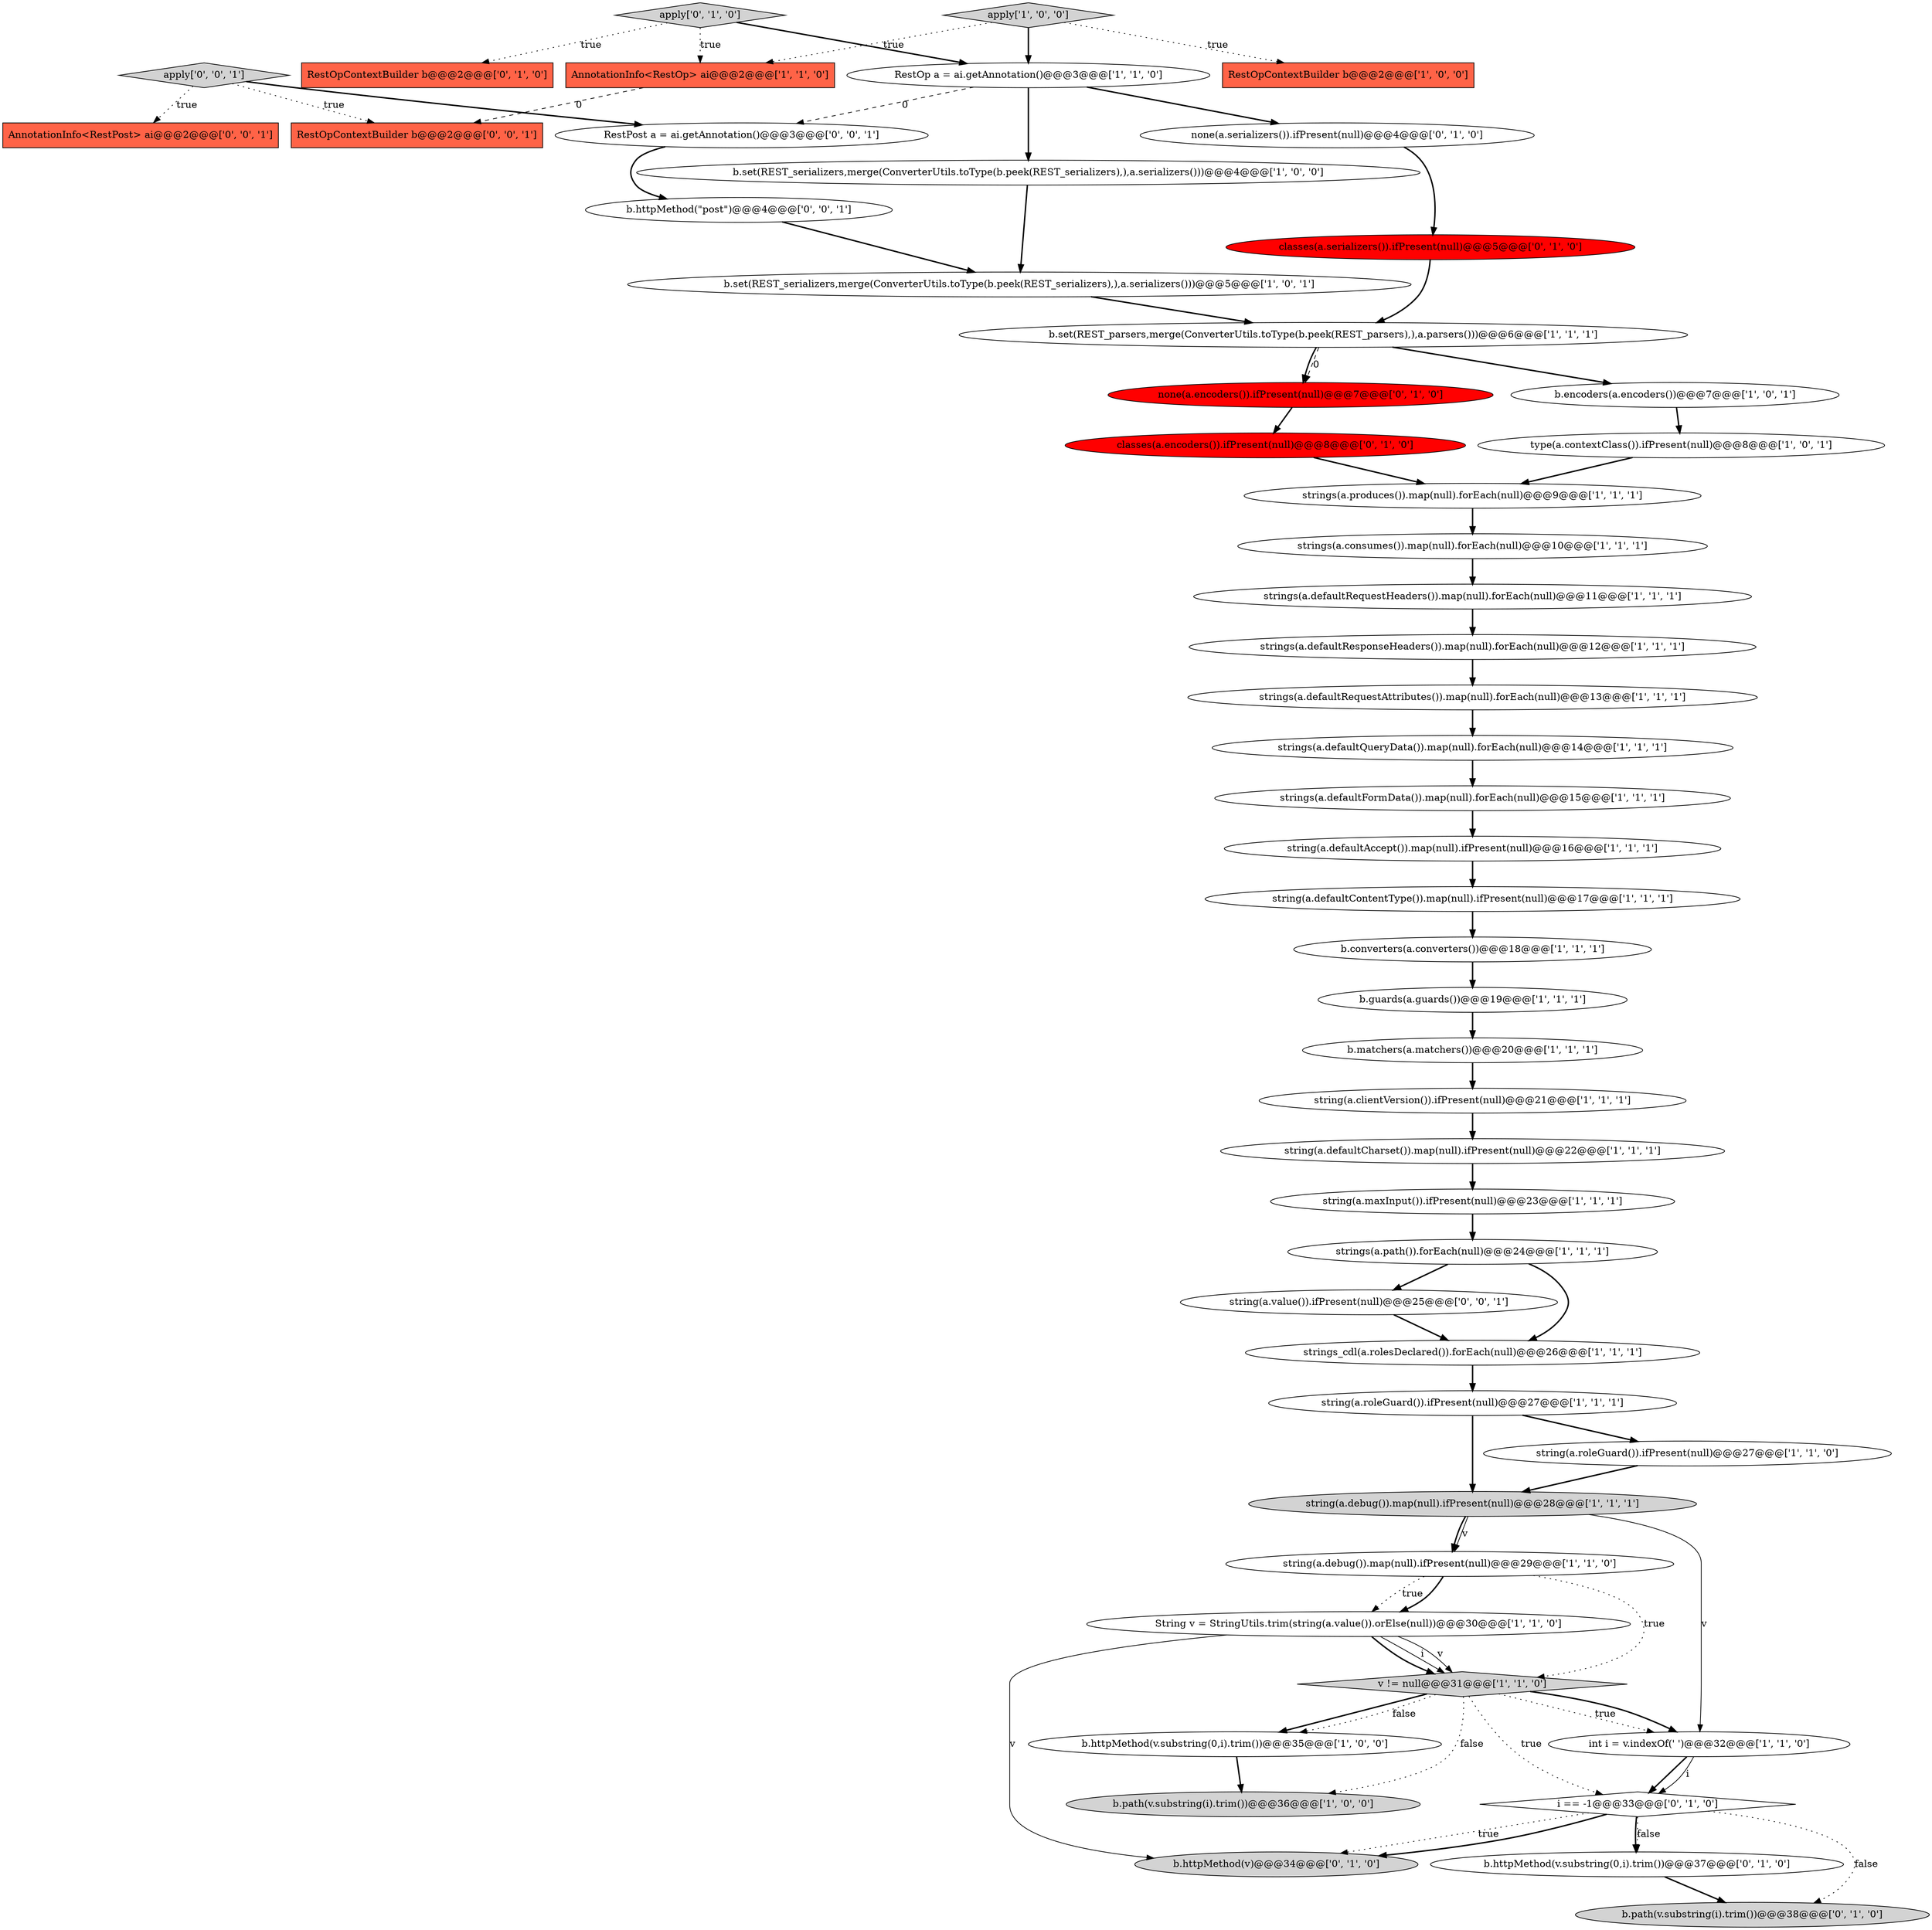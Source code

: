 digraph {
5 [style = filled, label = "string(a.roleGuard()).ifPresent(null)@@@27@@@['1', '1', '1']", fillcolor = white, shape = ellipse image = "AAA0AAABBB1BBB"];
31 [style = filled, label = "strings(a.defaultRequestHeaders()).map(null).forEach(null)@@@11@@@['1', '1', '1']", fillcolor = white, shape = ellipse image = "AAA0AAABBB1BBB"];
39 [style = filled, label = "classes(a.serializers()).ifPresent(null)@@@5@@@['0', '1', '0']", fillcolor = red, shape = ellipse image = "AAA1AAABBB2BBB"];
46 [style = filled, label = "apply['0', '0', '1']", fillcolor = lightgray, shape = diamond image = "AAA0AAABBB3BBB"];
1 [style = filled, label = "strings(a.consumes()).map(null).forEach(null)@@@10@@@['1', '1', '1']", fillcolor = white, shape = ellipse image = "AAA0AAABBB1BBB"];
24 [style = filled, label = "b.set(REST_parsers,merge(ConverterUtils.toType(b.peek(REST_parsers),),a.parsers()))@@@6@@@['1', '1', '1']", fillcolor = white, shape = ellipse image = "AAA0AAABBB1BBB"];
28 [style = filled, label = "b.guards(a.guards())@@@19@@@['1', '1', '1']", fillcolor = white, shape = ellipse image = "AAA0AAABBB1BBB"];
15 [style = filled, label = "v != null@@@31@@@['1', '1', '0']", fillcolor = lightgray, shape = diamond image = "AAA0AAABBB1BBB"];
13 [style = filled, label = "string(a.clientVersion()).ifPresent(null)@@@21@@@['1', '1', '1']", fillcolor = white, shape = ellipse image = "AAA0AAABBB1BBB"];
26 [style = filled, label = "strings(a.defaultQueryData()).map(null).forEach(null)@@@14@@@['1', '1', '1']", fillcolor = white, shape = ellipse image = "AAA0AAABBB1BBB"];
20 [style = filled, label = "string(a.debug()).map(null).ifPresent(null)@@@29@@@['1', '1', '0']", fillcolor = white, shape = ellipse image = "AAA0AAABBB1BBB"];
50 [style = filled, label = "b.httpMethod(\"post\")@@@4@@@['0', '0', '1']", fillcolor = white, shape = ellipse image = "AAA0AAABBB3BBB"];
25 [style = filled, label = "b.set(REST_serializers,merge(ConverterUtils.toType(b.peek(REST_serializers),),a.serializers()))@@@4@@@['1', '0', '0']", fillcolor = white, shape = ellipse image = "AAA0AAABBB1BBB"];
17 [style = filled, label = "int i = v.indexOf(' ')@@@32@@@['1', '1', '0']", fillcolor = white, shape = ellipse image = "AAA0AAABBB1BBB"];
23 [style = filled, label = "b.httpMethod(v.substring(0,i).trim())@@@35@@@['1', '0', '0']", fillcolor = white, shape = ellipse image = "AAA0AAABBB1BBB"];
30 [style = filled, label = "b.set(REST_serializers,merge(ConverterUtils.toType(b.peek(REST_serializers),),a.serializers()))@@@5@@@['1', '0', '1']", fillcolor = white, shape = ellipse image = "AAA0AAABBB1BBB"];
38 [style = filled, label = "b.path(v.substring(i).trim())@@@38@@@['0', '1', '0']", fillcolor = lightgray, shape = ellipse image = "AAA0AAABBB2BBB"];
36 [style = filled, label = "RestOpContextBuilder b@@@2@@@['0', '1', '0']", fillcolor = tomato, shape = box image = "AAA0AAABBB2BBB"];
16 [style = filled, label = "string(a.defaultContentType()).map(null).ifPresent(null)@@@17@@@['1', '1', '1']", fillcolor = white, shape = ellipse image = "AAA0AAABBB1BBB"];
32 [style = filled, label = "AnnotationInfo<RestOp> ai@@@2@@@['1', '1', '0']", fillcolor = tomato, shape = box image = "AAA0AAABBB1BBB"];
40 [style = filled, label = "b.httpMethod(v)@@@34@@@['0', '1', '0']", fillcolor = lightgray, shape = ellipse image = "AAA0AAABBB2BBB"];
6 [style = filled, label = "RestOp a = ai.getAnnotation()@@@3@@@['1', '1', '0']", fillcolor = white, shape = ellipse image = "AAA0AAABBB1BBB"];
49 [style = filled, label = "RestOpContextBuilder b@@@2@@@['0', '0', '1']", fillcolor = tomato, shape = box image = "AAA0AAABBB3BBB"];
33 [style = filled, label = "strings(a.defaultFormData()).map(null).forEach(null)@@@15@@@['1', '1', '1']", fillcolor = white, shape = ellipse image = "AAA0AAABBB1BBB"];
8 [style = filled, label = "strings(a.defaultRequestAttributes()).map(null).forEach(null)@@@13@@@['1', '1', '1']", fillcolor = white, shape = ellipse image = "AAA0AAABBB1BBB"];
35 [style = filled, label = "none(a.encoders()).ifPresent(null)@@@7@@@['0', '1', '0']", fillcolor = red, shape = ellipse image = "AAA1AAABBB2BBB"];
37 [style = filled, label = "apply['0', '1', '0']", fillcolor = lightgray, shape = diamond image = "AAA0AAABBB2BBB"];
41 [style = filled, label = "classes(a.encoders()).ifPresent(null)@@@8@@@['0', '1', '0']", fillcolor = red, shape = ellipse image = "AAA1AAABBB2BBB"];
12 [style = filled, label = "type(a.contextClass()).ifPresent(null)@@@8@@@['1', '0', '1']", fillcolor = white, shape = ellipse image = "AAA0AAABBB1BBB"];
21 [style = filled, label = "string(a.defaultCharset()).map(null).ifPresent(null)@@@22@@@['1', '1', '1']", fillcolor = white, shape = ellipse image = "AAA0AAABBB1BBB"];
10 [style = filled, label = "RestOpContextBuilder b@@@2@@@['1', '0', '0']", fillcolor = tomato, shape = box image = "AAA0AAABBB1BBB"];
22 [style = filled, label = "b.encoders(a.encoders())@@@7@@@['1', '0', '1']", fillcolor = white, shape = ellipse image = "AAA0AAABBB1BBB"];
29 [style = filled, label = "strings(a.path()).forEach(null)@@@24@@@['1', '1', '1']", fillcolor = white, shape = ellipse image = "AAA0AAABBB1BBB"];
44 [style = filled, label = "none(a.serializers()).ifPresent(null)@@@4@@@['0', '1', '0']", fillcolor = white, shape = ellipse image = "AAA0AAABBB2BBB"];
45 [style = filled, label = "string(a.value()).ifPresent(null)@@@25@@@['0', '0', '1']", fillcolor = white, shape = ellipse image = "AAA0AAABBB3BBB"];
3 [style = filled, label = "string(a.maxInput()).ifPresent(null)@@@23@@@['1', '1', '1']", fillcolor = white, shape = ellipse image = "AAA0AAABBB1BBB"];
19 [style = filled, label = "String v = StringUtils.trim(string(a.value()).orElse(null))@@@30@@@['1', '1', '0']", fillcolor = white, shape = ellipse image = "AAA0AAABBB1BBB"];
27 [style = filled, label = "string(a.defaultAccept()).map(null).ifPresent(null)@@@16@@@['1', '1', '1']", fillcolor = white, shape = ellipse image = "AAA0AAABBB1BBB"];
47 [style = filled, label = "RestPost a = ai.getAnnotation()@@@3@@@['0', '0', '1']", fillcolor = white, shape = ellipse image = "AAA0AAABBB3BBB"];
4 [style = filled, label = "strings(a.defaultResponseHeaders()).map(null).forEach(null)@@@12@@@['1', '1', '1']", fillcolor = white, shape = ellipse image = "AAA0AAABBB1BBB"];
11 [style = filled, label = "string(a.debug()).map(null).ifPresent(null)@@@28@@@['1', '1', '1']", fillcolor = lightgray, shape = ellipse image = "AAA0AAABBB1BBB"];
9 [style = filled, label = "strings(a.produces()).map(null).forEach(null)@@@9@@@['1', '1', '1']", fillcolor = white, shape = ellipse image = "AAA0AAABBB1BBB"];
43 [style = filled, label = "b.httpMethod(v.substring(0,i).trim())@@@37@@@['0', '1', '0']", fillcolor = white, shape = ellipse image = "AAA0AAABBB2BBB"];
34 [style = filled, label = "b.path(v.substring(i).trim())@@@36@@@['1', '0', '0']", fillcolor = lightgray, shape = ellipse image = "AAA0AAABBB1BBB"];
0 [style = filled, label = "strings_cdl(a.rolesDeclared()).forEach(null)@@@26@@@['1', '1', '1']", fillcolor = white, shape = ellipse image = "AAA0AAABBB1BBB"];
18 [style = filled, label = "string(a.roleGuard()).ifPresent(null)@@@27@@@['1', '1', '0']", fillcolor = white, shape = ellipse image = "AAA0AAABBB1BBB"];
42 [style = filled, label = "i == -1@@@33@@@['0', '1', '0']", fillcolor = white, shape = diamond image = "AAA0AAABBB2BBB"];
48 [style = filled, label = "AnnotationInfo<RestPost> ai@@@2@@@['0', '0', '1']", fillcolor = tomato, shape = box image = "AAA0AAABBB3BBB"];
14 [style = filled, label = "b.converters(a.converters())@@@18@@@['1', '1', '1']", fillcolor = white, shape = ellipse image = "AAA0AAABBB1BBB"];
7 [style = filled, label = "b.matchers(a.matchers())@@@20@@@['1', '1', '1']", fillcolor = white, shape = ellipse image = "AAA0AAABBB1BBB"];
2 [style = filled, label = "apply['1', '0', '0']", fillcolor = lightgray, shape = diamond image = "AAA0AAABBB1BBB"];
7->13 [style = bold, label=""];
2->10 [style = dotted, label="true"];
11->20 [style = bold, label=""];
15->23 [style = bold, label=""];
30->24 [style = bold, label=""];
19->15 [style = solid, label="v"];
42->38 [style = dotted, label="false"];
42->43 [style = bold, label=""];
42->43 [style = dotted, label="false"];
24->35 [style = bold, label=""];
2->6 [style = bold, label=""];
35->41 [style = bold, label=""];
25->30 [style = bold, label=""];
50->30 [style = bold, label=""];
18->11 [style = bold, label=""];
29->0 [style = bold, label=""];
28->7 [style = bold, label=""];
19->40 [style = solid, label="v"];
31->4 [style = bold, label=""];
39->24 [style = bold, label=""];
14->28 [style = bold, label=""];
41->9 [style = bold, label=""];
42->40 [style = dotted, label="true"];
5->18 [style = bold, label=""];
27->16 [style = bold, label=""];
37->6 [style = bold, label=""];
12->9 [style = bold, label=""];
24->22 [style = bold, label=""];
44->39 [style = bold, label=""];
33->27 [style = bold, label=""];
6->44 [style = bold, label=""];
17->42 [style = bold, label=""];
42->40 [style = bold, label=""];
47->50 [style = bold, label=""];
29->45 [style = bold, label=""];
46->47 [style = bold, label=""];
17->42 [style = solid, label="i"];
15->34 [style = dotted, label="false"];
15->42 [style = dotted, label="true"];
15->17 [style = dotted, label="true"];
2->32 [style = dotted, label="true"];
15->17 [style = bold, label=""];
43->38 [style = bold, label=""];
46->49 [style = dotted, label="true"];
37->32 [style = dotted, label="true"];
32->49 [style = dashed, label="0"];
22->12 [style = bold, label=""];
46->48 [style = dotted, label="true"];
24->35 [style = dashed, label="0"];
45->0 [style = bold, label=""];
11->20 [style = solid, label="v"];
23->34 [style = bold, label=""];
37->36 [style = dotted, label="true"];
4->8 [style = bold, label=""];
16->14 [style = bold, label=""];
5->11 [style = bold, label=""];
20->19 [style = dotted, label="true"];
15->23 [style = dotted, label="false"];
6->47 [style = dashed, label="0"];
19->15 [style = bold, label=""];
9->1 [style = bold, label=""];
1->31 [style = bold, label=""];
13->21 [style = bold, label=""];
20->19 [style = bold, label=""];
26->33 [style = bold, label=""];
11->17 [style = solid, label="v"];
19->15 [style = solid, label="i"];
3->29 [style = bold, label=""];
0->5 [style = bold, label=""];
20->15 [style = dotted, label="true"];
6->25 [style = bold, label=""];
21->3 [style = bold, label=""];
8->26 [style = bold, label=""];
}
